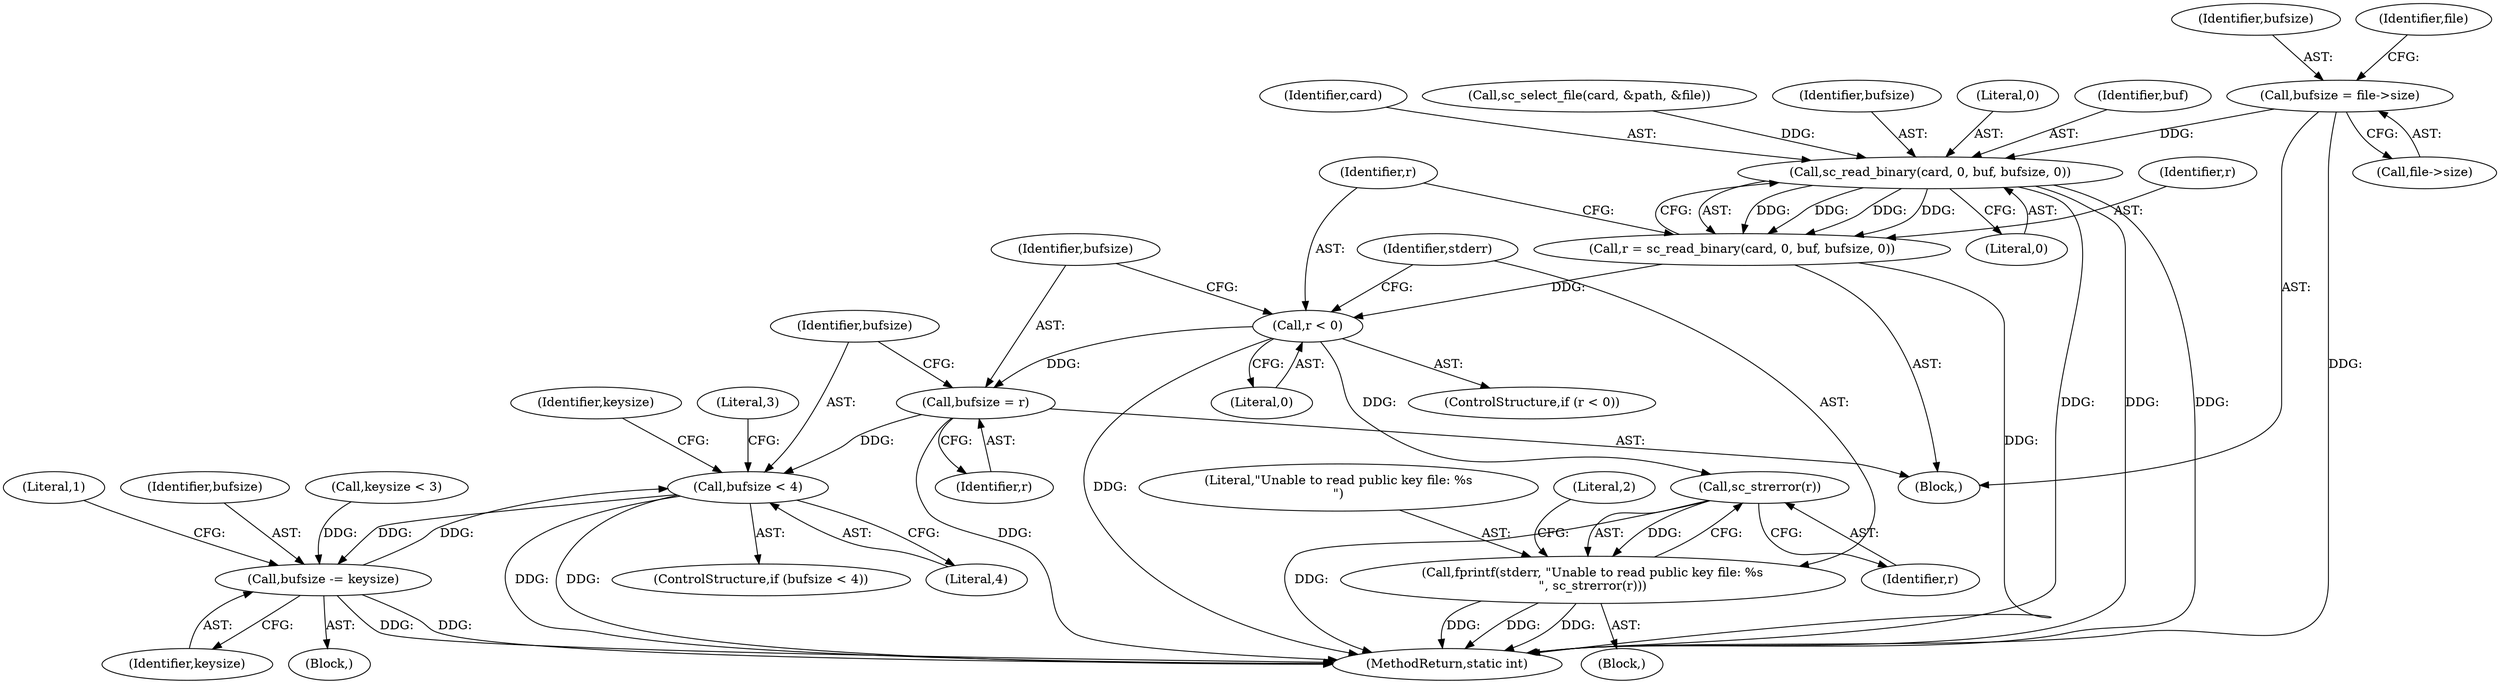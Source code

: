 digraph "0_OpenSC_360e95d45ac4123255a4c796db96337f332160ad#diff-d643a0fa169471dbf2912f4866dc49c5_9@pointer" {
"1000142" [label="(Call,bufsize = file->size)"];
"1000151" [label="(Call,sc_read_binary(card, 0, buf, bufsize, 0))"];
"1000149" [label="(Call,r = sc_read_binary(card, 0, buf, bufsize, 0))"];
"1000158" [label="(Call,r < 0)"];
"1000165" [label="(Call,sc_strerror(r))"];
"1000162" [label="(Call,fprintf(stderr, \"Unable to read public key file: %s\n\", sc_strerror(r)))"];
"1000169" [label="(Call,bufsize = r)"];
"1000175" [label="(Call,bufsize < 4)"];
"1000212" [label="(Call,bufsize -= keysize)"];
"1000197" [label="(Call,keysize < 3)"];
"1000166" [label="(Identifier,r)"];
"1000126" [label="(Call,sc_select_file(card, &path, &file))"];
"1000175" [label="(Call,bufsize < 4)"];
"1000151" [label="(Call,sc_read_binary(card, 0, buf, bufsize, 0))"];
"1000177" [label="(Literal,4)"];
"1000143" [label="(Identifier,bufsize)"];
"1000212" [label="(Call,bufsize -= keysize)"];
"1000215" [label="(Literal,1)"];
"1000155" [label="(Identifier,bufsize)"];
"1000157" [label="(ControlStructure,if (r < 0))"];
"1000213" [label="(Identifier,bufsize)"];
"1000171" [label="(Identifier,r)"];
"1000165" [label="(Call,sc_strerror(r))"];
"1000161" [label="(Block,)"];
"1000142" [label="(Call,bufsize = file->size)"];
"1000156" [label="(Literal,0)"];
"1000164" [label="(Literal,\"Unable to read public key file: %s\n\")"];
"1000148" [label="(Identifier,file)"];
"1000160" [label="(Literal,0)"];
"1000169" [label="(Call,bufsize = r)"];
"1000214" [label="(Identifier,keysize)"];
"1000153" [label="(Literal,0)"];
"1000159" [label="(Identifier,r)"];
"1000162" [label="(Call,fprintf(stderr, \"Unable to read public key file: %s\n\", sc_strerror(r)))"];
"1000168" [label="(Literal,2)"];
"1000163" [label="(Identifier,stderr)"];
"1000102" [label="(Block,)"];
"1000149" [label="(Call,r = sc_read_binary(card, 0, buf, bufsize, 0))"];
"1000154" [label="(Identifier,buf)"];
"1000179" [label="(Literal,3)"];
"1000176" [label="(Identifier,bufsize)"];
"1000152" [label="(Identifier,card)"];
"1000170" [label="(Identifier,bufsize)"];
"1000231" [label="(MethodReturn,static int)"];
"1000174" [label="(ControlStructure,if (bufsize < 4))"];
"1000173" [label="(Block,)"];
"1000150" [label="(Identifier,r)"];
"1000158" [label="(Call,r < 0)"];
"1000181" [label="(Identifier,keysize)"];
"1000144" [label="(Call,file->size)"];
"1000142" -> "1000102"  [label="AST: "];
"1000142" -> "1000144"  [label="CFG: "];
"1000143" -> "1000142"  [label="AST: "];
"1000144" -> "1000142"  [label="AST: "];
"1000148" -> "1000142"  [label="CFG: "];
"1000142" -> "1000231"  [label="DDG: "];
"1000142" -> "1000151"  [label="DDG: "];
"1000151" -> "1000149"  [label="AST: "];
"1000151" -> "1000156"  [label="CFG: "];
"1000152" -> "1000151"  [label="AST: "];
"1000153" -> "1000151"  [label="AST: "];
"1000154" -> "1000151"  [label="AST: "];
"1000155" -> "1000151"  [label="AST: "];
"1000156" -> "1000151"  [label="AST: "];
"1000149" -> "1000151"  [label="CFG: "];
"1000151" -> "1000231"  [label="DDG: "];
"1000151" -> "1000231"  [label="DDG: "];
"1000151" -> "1000231"  [label="DDG: "];
"1000151" -> "1000149"  [label="DDG: "];
"1000151" -> "1000149"  [label="DDG: "];
"1000151" -> "1000149"  [label="DDG: "];
"1000151" -> "1000149"  [label="DDG: "];
"1000126" -> "1000151"  [label="DDG: "];
"1000149" -> "1000102"  [label="AST: "];
"1000150" -> "1000149"  [label="AST: "];
"1000159" -> "1000149"  [label="CFG: "];
"1000149" -> "1000231"  [label="DDG: "];
"1000149" -> "1000158"  [label="DDG: "];
"1000158" -> "1000157"  [label="AST: "];
"1000158" -> "1000160"  [label="CFG: "];
"1000159" -> "1000158"  [label="AST: "];
"1000160" -> "1000158"  [label="AST: "];
"1000163" -> "1000158"  [label="CFG: "];
"1000170" -> "1000158"  [label="CFG: "];
"1000158" -> "1000231"  [label="DDG: "];
"1000158" -> "1000165"  [label="DDG: "];
"1000158" -> "1000169"  [label="DDG: "];
"1000165" -> "1000162"  [label="AST: "];
"1000165" -> "1000166"  [label="CFG: "];
"1000166" -> "1000165"  [label="AST: "];
"1000162" -> "1000165"  [label="CFG: "];
"1000165" -> "1000231"  [label="DDG: "];
"1000165" -> "1000162"  [label="DDG: "];
"1000162" -> "1000161"  [label="AST: "];
"1000163" -> "1000162"  [label="AST: "];
"1000164" -> "1000162"  [label="AST: "];
"1000168" -> "1000162"  [label="CFG: "];
"1000162" -> "1000231"  [label="DDG: "];
"1000162" -> "1000231"  [label="DDG: "];
"1000162" -> "1000231"  [label="DDG: "];
"1000169" -> "1000102"  [label="AST: "];
"1000169" -> "1000171"  [label="CFG: "];
"1000170" -> "1000169"  [label="AST: "];
"1000171" -> "1000169"  [label="AST: "];
"1000176" -> "1000169"  [label="CFG: "];
"1000169" -> "1000231"  [label="DDG: "];
"1000169" -> "1000175"  [label="DDG: "];
"1000175" -> "1000174"  [label="AST: "];
"1000175" -> "1000177"  [label="CFG: "];
"1000176" -> "1000175"  [label="AST: "];
"1000177" -> "1000175"  [label="AST: "];
"1000179" -> "1000175"  [label="CFG: "];
"1000181" -> "1000175"  [label="CFG: "];
"1000175" -> "1000231"  [label="DDG: "];
"1000175" -> "1000231"  [label="DDG: "];
"1000212" -> "1000175"  [label="DDG: "];
"1000175" -> "1000212"  [label="DDG: "];
"1000212" -> "1000173"  [label="AST: "];
"1000212" -> "1000214"  [label="CFG: "];
"1000213" -> "1000212"  [label="AST: "];
"1000214" -> "1000212"  [label="AST: "];
"1000215" -> "1000212"  [label="CFG: "];
"1000212" -> "1000231"  [label="DDG: "];
"1000212" -> "1000231"  [label="DDG: "];
"1000197" -> "1000212"  [label="DDG: "];
}
